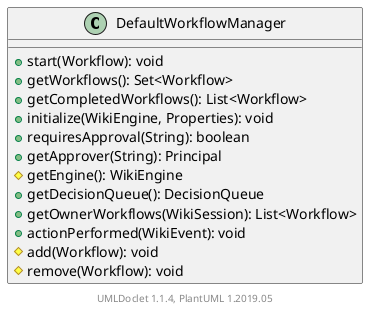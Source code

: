 @startuml

    class DefaultWorkflowManager [[DefaultWorkflowManager.html]] {
        +start(Workflow): void
        +getWorkflows(): Set<Workflow>
        +getCompletedWorkflows(): List<Workflow>
        +initialize(WikiEngine, Properties): void
        +requiresApproval(String): boolean
        +getApprover(String): Principal
        #getEngine(): WikiEngine
        +getDecisionQueue(): DecisionQueue
        +getOwnerWorkflows(WikiSession): List<Workflow>
        +actionPerformed(WikiEvent): void
        #add(Workflow): void
        #remove(Workflow): void
    }


    center footer UMLDoclet 1.1.4, PlantUML 1.2019.05
@enduml
